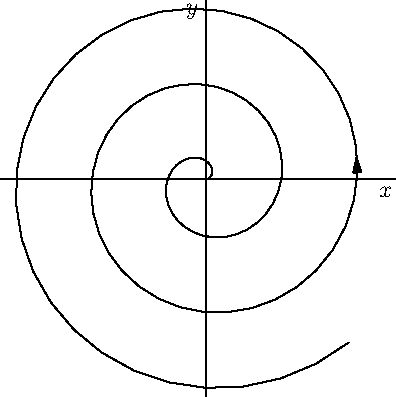size(7cm,7cm);
import graph;

xlimits(-17,15);
ylimits(-18,14);

xaxis("$x$");
yaxis("$y$");

real x(real t) {return t*cos(t);}
real y(real t) {return t*sin(t);}

draw(graph(x,y,0,18), MidArrow());


